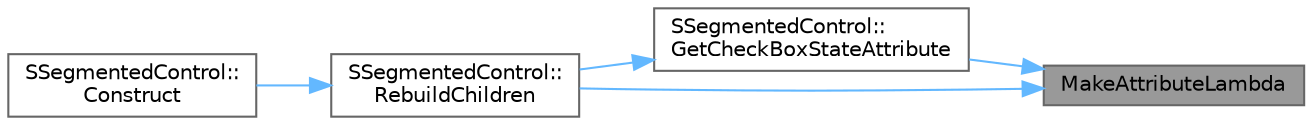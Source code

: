 digraph "MakeAttributeLambda"
{
 // INTERACTIVE_SVG=YES
 // LATEX_PDF_SIZE
  bgcolor="transparent";
  edge [fontname=Helvetica,fontsize=10,labelfontname=Helvetica,labelfontsize=10];
  node [fontname=Helvetica,fontsize=10,shape=box,height=0.2,width=0.4];
  rankdir="RL";
  Node1 [id="Node000001",label="MakeAttributeLambda",height=0.2,width=0.4,color="gray40", fillcolor="grey60", style="filled", fontcolor="black",tooltip="Helper function for creating TAttributes from a lambda TAttribute<float> FloatAttribute = MakeAttribu..."];
  Node1 -> Node2 [id="edge1_Node000001_Node000002",dir="back",color="steelblue1",style="solid",tooltip=" "];
  Node2 [id="Node000002",label="SSegmentedControl::\lGetCheckBoxStateAttribute",height=0.2,width=0.4,color="grey40", fillcolor="white", style="filled",URL="$d3/daa/classSSegmentedControl.html#a68696273d77518bd555eb35c2f3ff2e2",tooltip=" "];
  Node2 -> Node3 [id="edge2_Node000002_Node000003",dir="back",color="steelblue1",style="solid",tooltip=" "];
  Node3 [id="Node000003",label="SSegmentedControl::\lRebuildChildren",height=0.2,width=0.4,color="grey40", fillcolor="white", style="filled",URL="$d3/daa/classSSegmentedControl.html#a15bc743fba22f3881dfbfb61dc932f33",tooltip=" "];
  Node3 -> Node4 [id="edge3_Node000003_Node000004",dir="back",color="steelblue1",style="solid",tooltip=" "];
  Node4 [id="Node000004",label="SSegmentedControl::\lConstruct",height=0.2,width=0.4,color="grey40", fillcolor="white", style="filled",URL="$d3/daa/classSSegmentedControl.html#a74fcd7f082a76a42a57d7ae73d22cfe3",tooltip=" "];
  Node1 -> Node3 [id="edge4_Node000001_Node000003",dir="back",color="steelblue1",style="solid",tooltip=" "];
}
